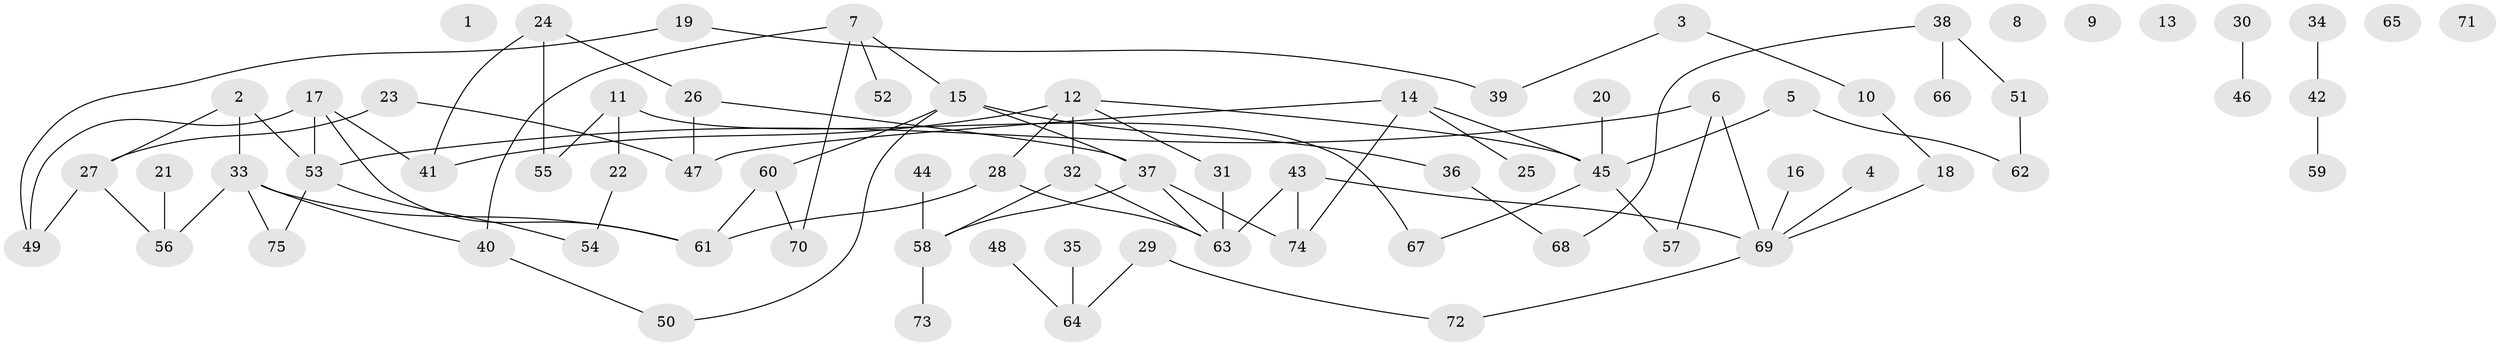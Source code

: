 // Generated by graph-tools (version 1.1) at 2025/13/03/09/25 04:13:02]
// undirected, 75 vertices, 89 edges
graph export_dot {
graph [start="1"]
  node [color=gray90,style=filled];
  1;
  2;
  3;
  4;
  5;
  6;
  7;
  8;
  9;
  10;
  11;
  12;
  13;
  14;
  15;
  16;
  17;
  18;
  19;
  20;
  21;
  22;
  23;
  24;
  25;
  26;
  27;
  28;
  29;
  30;
  31;
  32;
  33;
  34;
  35;
  36;
  37;
  38;
  39;
  40;
  41;
  42;
  43;
  44;
  45;
  46;
  47;
  48;
  49;
  50;
  51;
  52;
  53;
  54;
  55;
  56;
  57;
  58;
  59;
  60;
  61;
  62;
  63;
  64;
  65;
  66;
  67;
  68;
  69;
  70;
  71;
  72;
  73;
  74;
  75;
  2 -- 27;
  2 -- 33;
  2 -- 53;
  3 -- 10;
  3 -- 39;
  4 -- 69;
  5 -- 45;
  5 -- 62;
  6 -- 53;
  6 -- 57;
  6 -- 69;
  7 -- 15;
  7 -- 40;
  7 -- 52;
  7 -- 70;
  10 -- 18;
  11 -- 22;
  11 -- 55;
  11 -- 67;
  12 -- 28;
  12 -- 31;
  12 -- 32;
  12 -- 41;
  12 -- 45;
  14 -- 25;
  14 -- 45;
  14 -- 47;
  14 -- 74;
  15 -- 36;
  15 -- 37;
  15 -- 50;
  15 -- 60;
  16 -- 69;
  17 -- 41;
  17 -- 49;
  17 -- 53;
  17 -- 61;
  18 -- 69;
  19 -- 39;
  19 -- 49;
  20 -- 45;
  21 -- 56;
  22 -- 54;
  23 -- 27;
  23 -- 47;
  24 -- 26;
  24 -- 41;
  24 -- 55;
  26 -- 37;
  26 -- 47;
  27 -- 49;
  27 -- 56;
  28 -- 61;
  28 -- 63;
  29 -- 64;
  29 -- 72;
  30 -- 46;
  31 -- 63;
  32 -- 58;
  32 -- 63;
  33 -- 40;
  33 -- 56;
  33 -- 61;
  33 -- 75;
  34 -- 42;
  35 -- 64;
  36 -- 68;
  37 -- 58;
  37 -- 63;
  37 -- 74;
  38 -- 51;
  38 -- 66;
  38 -- 68;
  40 -- 50;
  42 -- 59;
  43 -- 63;
  43 -- 69;
  43 -- 74;
  44 -- 58;
  45 -- 57;
  45 -- 67;
  48 -- 64;
  51 -- 62;
  53 -- 54;
  53 -- 75;
  58 -- 73;
  60 -- 61;
  60 -- 70;
  69 -- 72;
}
